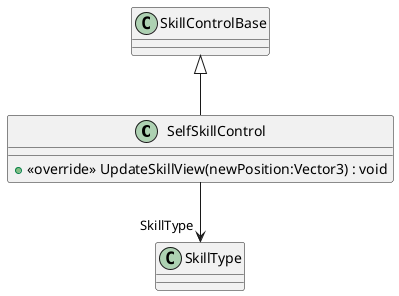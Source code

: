 @startuml
class SelfSkillControl {
    + <<override>> UpdateSkillView(newPosition:Vector3) : void
}
SkillControlBase <|-- SelfSkillControl
SelfSkillControl --> "SkillType" SkillType
@enduml
